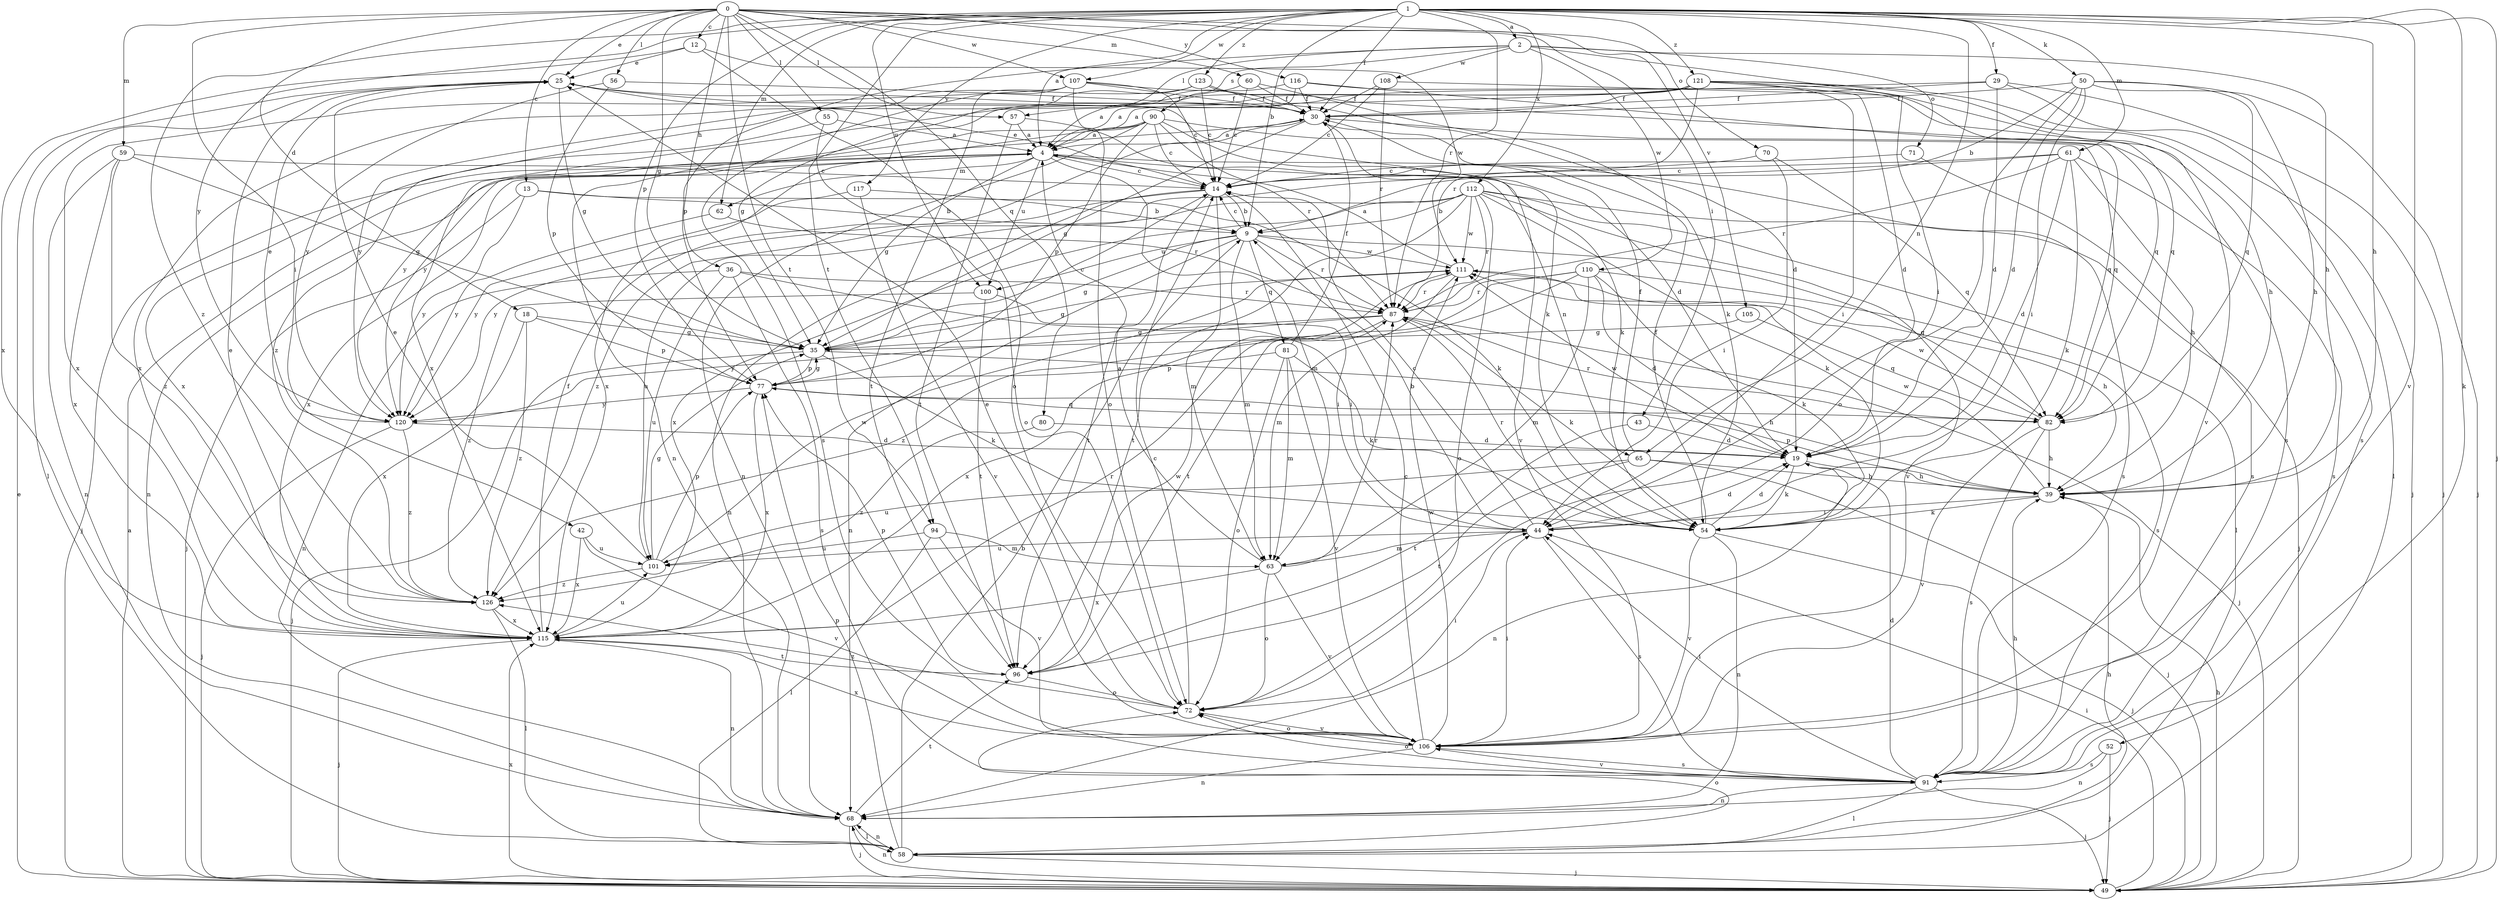 strict digraph  {
0;
1;
2;
4;
9;
12;
13;
14;
18;
19;
25;
29;
30;
35;
36;
39;
42;
43;
44;
49;
50;
52;
54;
55;
56;
57;
58;
59;
60;
61;
62;
63;
65;
68;
70;
71;
72;
77;
80;
81;
82;
87;
90;
91;
94;
96;
100;
101;
105;
106;
107;
108;
110;
111;
112;
115;
116;
117;
120;
121;
123;
126;
0 -> 12  [label=c];
0 -> 13  [label=c];
0 -> 18  [label=d];
0 -> 25  [label=e];
0 -> 35  [label=g];
0 -> 36  [label=h];
0 -> 42  [label=i];
0 -> 43  [label=i];
0 -> 55  [label=l];
0 -> 56  [label=l];
0 -> 57  [label=l];
0 -> 59  [label=m];
0 -> 60  [label=m];
0 -> 70  [label=o];
0 -> 80  [label=q];
0 -> 94  [label=t];
0 -> 105  [label=v];
0 -> 107  [label=w];
0 -> 116  [label=y];
1 -> 2  [label=a];
1 -> 4  [label=a];
1 -> 9  [label=b];
1 -> 29  [label=f];
1 -> 30  [label=f];
1 -> 39  [label=h];
1 -> 49  [label=j];
1 -> 50  [label=k];
1 -> 52  [label=k];
1 -> 61  [label=m];
1 -> 62  [label=m];
1 -> 65  [label=n];
1 -> 77  [label=p];
1 -> 87  [label=r];
1 -> 94  [label=t];
1 -> 100  [label=u];
1 -> 106  [label=v];
1 -> 107  [label=w];
1 -> 112  [label=x];
1 -> 117  [label=y];
1 -> 120  [label=y];
1 -> 121  [label=z];
1 -> 123  [label=z];
1 -> 126  [label=z];
2 -> 39  [label=h];
2 -> 44  [label=i];
2 -> 57  [label=l];
2 -> 71  [label=o];
2 -> 77  [label=p];
2 -> 90  [label=s];
2 -> 108  [label=w];
2 -> 110  [label=w];
4 -> 14  [label=c];
4 -> 35  [label=g];
4 -> 49  [label=j];
4 -> 62  [label=m];
4 -> 63  [label=m];
4 -> 65  [label=n];
4 -> 68  [label=n];
4 -> 91  [label=s];
4 -> 100  [label=u];
4 -> 115  [label=x];
9 -> 14  [label=c];
9 -> 35  [label=g];
9 -> 63  [label=m];
9 -> 68  [label=n];
9 -> 81  [label=q];
9 -> 82  [label=q];
9 -> 87  [label=r];
9 -> 100  [label=u];
9 -> 111  [label=w];
12 -> 25  [label=e];
12 -> 72  [label=o];
12 -> 111  [label=w];
12 -> 115  [label=x];
13 -> 9  [label=b];
13 -> 49  [label=j];
13 -> 54  [label=k];
13 -> 120  [label=y];
14 -> 9  [label=b];
14 -> 25  [label=e];
14 -> 63  [label=m];
14 -> 68  [label=n];
14 -> 96  [label=t];
14 -> 120  [label=y];
18 -> 35  [label=g];
18 -> 77  [label=p];
18 -> 115  [label=x];
18 -> 126  [label=z];
19 -> 39  [label=h];
19 -> 54  [label=k];
19 -> 68  [label=n];
19 -> 111  [label=w];
25 -> 30  [label=f];
25 -> 35  [label=g];
25 -> 54  [label=k];
25 -> 58  [label=l];
29 -> 19  [label=d];
29 -> 30  [label=f];
29 -> 49  [label=j];
29 -> 58  [label=l];
29 -> 115  [label=x];
30 -> 4  [label=a];
30 -> 35  [label=g];
30 -> 82  [label=q];
30 -> 106  [label=v];
30 -> 120  [label=y];
35 -> 14  [label=c];
35 -> 39  [label=h];
35 -> 49  [label=j];
35 -> 54  [label=k];
35 -> 77  [label=p];
36 -> 44  [label=i];
36 -> 68  [label=n];
36 -> 87  [label=r];
36 -> 91  [label=s];
36 -> 101  [label=u];
39 -> 44  [label=i];
39 -> 54  [label=k];
39 -> 77  [label=p];
39 -> 111  [label=w];
42 -> 101  [label=u];
42 -> 106  [label=v];
42 -> 115  [label=x];
43 -> 19  [label=d];
43 -> 96  [label=t];
44 -> 9  [label=b];
44 -> 14  [label=c];
44 -> 19  [label=d];
44 -> 63  [label=m];
44 -> 91  [label=s];
44 -> 101  [label=u];
49 -> 4  [label=a];
49 -> 25  [label=e];
49 -> 39  [label=h];
49 -> 44  [label=i];
49 -> 68  [label=n];
49 -> 115  [label=x];
50 -> 9  [label=b];
50 -> 19  [label=d];
50 -> 30  [label=f];
50 -> 39  [label=h];
50 -> 44  [label=i];
50 -> 49  [label=j];
50 -> 72  [label=o];
50 -> 82  [label=q];
52 -> 49  [label=j];
52 -> 68  [label=n];
52 -> 91  [label=s];
54 -> 19  [label=d];
54 -> 30  [label=f];
54 -> 49  [label=j];
54 -> 68  [label=n];
54 -> 87  [label=r];
54 -> 106  [label=v];
55 -> 4  [label=a];
55 -> 72  [label=o];
55 -> 115  [label=x];
56 -> 30  [label=f];
56 -> 77  [label=p];
56 -> 120  [label=y];
57 -> 4  [label=a];
57 -> 54  [label=k];
57 -> 96  [label=t];
58 -> 9  [label=b];
58 -> 39  [label=h];
58 -> 49  [label=j];
58 -> 68  [label=n];
58 -> 72  [label=o];
58 -> 77  [label=p];
59 -> 14  [label=c];
59 -> 35  [label=g];
59 -> 68  [label=n];
59 -> 115  [label=x];
59 -> 126  [label=z];
60 -> 4  [label=a];
60 -> 14  [label=c];
60 -> 30  [label=f];
60 -> 54  [label=k];
61 -> 14  [label=c];
61 -> 19  [label=d];
61 -> 39  [label=h];
61 -> 54  [label=k];
61 -> 87  [label=r];
61 -> 91  [label=s];
61 -> 126  [label=z];
62 -> 87  [label=r];
62 -> 120  [label=y];
63 -> 4  [label=a];
63 -> 72  [label=o];
63 -> 87  [label=r];
63 -> 106  [label=v];
63 -> 115  [label=x];
65 -> 30  [label=f];
65 -> 39  [label=h];
65 -> 49  [label=j];
65 -> 96  [label=t];
65 -> 101  [label=u];
68 -> 49  [label=j];
68 -> 58  [label=l];
68 -> 96  [label=t];
70 -> 14  [label=c];
70 -> 44  [label=i];
70 -> 82  [label=q];
71 -> 14  [label=c];
71 -> 91  [label=s];
72 -> 14  [label=c];
72 -> 25  [label=e];
72 -> 44  [label=i];
72 -> 106  [label=v];
72 -> 126  [label=z];
77 -> 35  [label=g];
77 -> 82  [label=q];
77 -> 115  [label=x];
77 -> 120  [label=y];
80 -> 19  [label=d];
80 -> 126  [label=z];
81 -> 30  [label=f];
81 -> 54  [label=k];
81 -> 63  [label=m];
81 -> 72  [label=o];
81 -> 77  [label=p];
81 -> 106  [label=v];
82 -> 39  [label=h];
82 -> 87  [label=r];
82 -> 91  [label=s];
82 -> 106  [label=v];
82 -> 111  [label=w];
87 -> 35  [label=g];
87 -> 49  [label=j];
87 -> 54  [label=k];
87 -> 115  [label=x];
87 -> 120  [label=y];
90 -> 4  [label=a];
90 -> 14  [label=c];
90 -> 19  [label=d];
90 -> 68  [label=n];
90 -> 77  [label=p];
90 -> 82  [label=q];
90 -> 87  [label=r];
90 -> 115  [label=x];
90 -> 120  [label=y];
91 -> 19  [label=d];
91 -> 39  [label=h];
91 -> 44  [label=i];
91 -> 49  [label=j];
91 -> 58  [label=l];
91 -> 68  [label=n];
91 -> 72  [label=o];
91 -> 106  [label=v];
94 -> 58  [label=l];
94 -> 63  [label=m];
94 -> 101  [label=u];
94 -> 106  [label=v];
96 -> 72  [label=o];
96 -> 77  [label=p];
96 -> 111  [label=w];
100 -> 44  [label=i];
100 -> 96  [label=t];
100 -> 126  [label=z];
101 -> 25  [label=e];
101 -> 35  [label=g];
101 -> 77  [label=p];
101 -> 111  [label=w];
101 -> 126  [label=z];
105 -> 35  [label=g];
105 -> 82  [label=q];
106 -> 14  [label=c];
106 -> 44  [label=i];
106 -> 68  [label=n];
106 -> 72  [label=o];
106 -> 91  [label=s];
106 -> 111  [label=w];
106 -> 115  [label=x];
107 -> 14  [label=c];
107 -> 19  [label=d];
107 -> 30  [label=f];
107 -> 72  [label=o];
107 -> 91  [label=s];
107 -> 96  [label=t];
107 -> 115  [label=x];
108 -> 14  [label=c];
108 -> 30  [label=f];
108 -> 87  [label=r];
108 -> 106  [label=v];
110 -> 19  [label=d];
110 -> 54  [label=k];
110 -> 63  [label=m];
110 -> 87  [label=r];
110 -> 91  [label=s];
110 -> 96  [label=t];
110 -> 126  [label=z];
111 -> 4  [label=a];
111 -> 35  [label=g];
111 -> 39  [label=h];
111 -> 63  [label=m];
111 -> 87  [label=r];
112 -> 9  [label=b];
112 -> 49  [label=j];
112 -> 54  [label=k];
112 -> 58  [label=l];
112 -> 72  [label=o];
112 -> 87  [label=r];
112 -> 96  [label=t];
112 -> 101  [label=u];
112 -> 106  [label=v];
112 -> 111  [label=w];
112 -> 115  [label=x];
115 -> 30  [label=f];
115 -> 49  [label=j];
115 -> 68  [label=n];
115 -> 87  [label=r];
115 -> 96  [label=t];
115 -> 101  [label=u];
116 -> 4  [label=a];
116 -> 30  [label=f];
116 -> 39  [label=h];
116 -> 82  [label=q];
116 -> 115  [label=x];
117 -> 9  [label=b];
117 -> 106  [label=v];
117 -> 120  [label=y];
120 -> 19  [label=d];
120 -> 25  [label=e];
120 -> 49  [label=j];
120 -> 126  [label=z];
121 -> 4  [label=a];
121 -> 19  [label=d];
121 -> 30  [label=f];
121 -> 44  [label=i];
121 -> 49  [label=j];
121 -> 68  [label=n];
121 -> 82  [label=q];
121 -> 87  [label=r];
121 -> 91  [label=s];
121 -> 126  [label=z];
123 -> 14  [label=c];
123 -> 30  [label=f];
123 -> 35  [label=g];
123 -> 91  [label=s];
123 -> 120  [label=y];
126 -> 25  [label=e];
126 -> 58  [label=l];
126 -> 115  [label=x];
}
